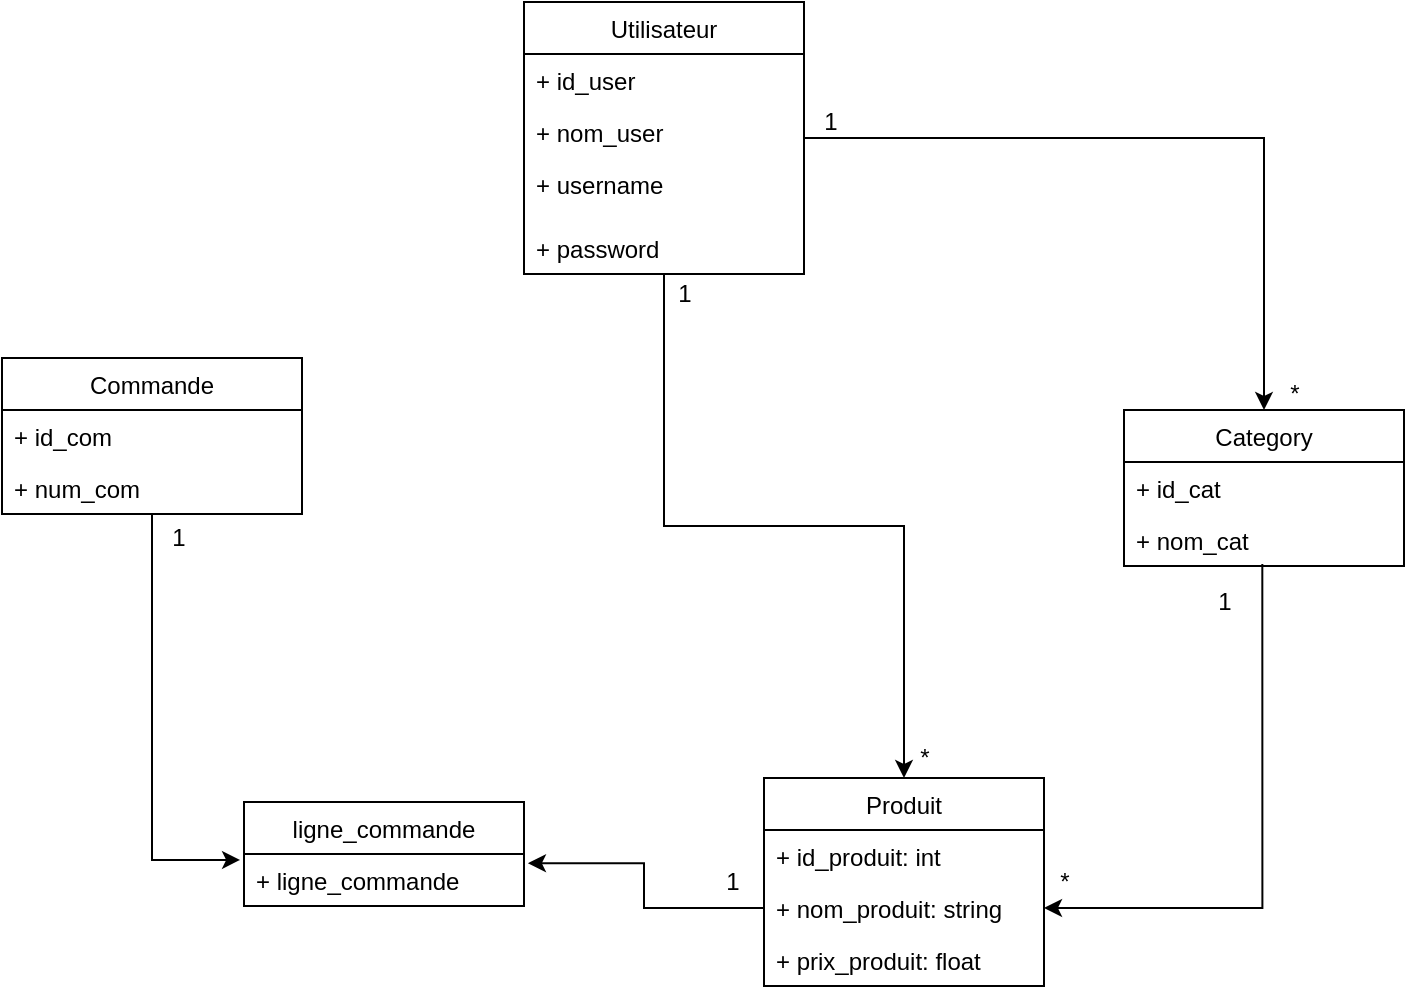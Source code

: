 <mxfile version="14.4.4" type="github">
  <diagram id="qKgihCfjs8VQ1l9GcSro" name="Page-1">
    <mxGraphModel dx="1038" dy="548" grid="1" gridSize="10" guides="1" tooltips="1" connect="1" arrows="1" fold="1" page="1" pageScale="1" pageWidth="827" pageHeight="1169" math="0" shadow="0">
      <root>
        <mxCell id="0" />
        <mxCell id="1" parent="0" />
        <mxCell id="YzIBtK6eq3C9QSKf3NXg-1" style="edgeStyle=orthogonalEdgeStyle;rounded=0;orthogonalLoop=1;jettySize=auto;html=1;entryX=0.5;entryY=0;entryDx=0;entryDy=0;" edge="1" parent="1" source="52ufz_NTefzQWGk7MAV9-1" target="52ufz_NTefzQWGk7MAV9-20">
          <mxGeometry relative="1" as="geometry" />
        </mxCell>
        <mxCell id="YzIBtK6eq3C9QSKf3NXg-4" style="edgeStyle=orthogonalEdgeStyle;rounded=0;orthogonalLoop=1;jettySize=auto;html=1;entryX=0.5;entryY=0;entryDx=0;entryDy=0;" edge="1" parent="1" source="52ufz_NTefzQWGk7MAV9-1" target="52ufz_NTefzQWGk7MAV9-7">
          <mxGeometry relative="1" as="geometry" />
        </mxCell>
        <mxCell id="52ufz_NTefzQWGk7MAV9-1" value="Utilisateur" style="swimlane;fontStyle=0;childLayout=stackLayout;horizontal=1;startSize=26;fillColor=none;horizontalStack=0;resizeParent=1;resizeParentMax=0;resizeLast=0;collapsible=1;marginBottom=0;" parent="1" vertex="1">
          <mxGeometry x="300" y="10" width="140" height="136" as="geometry" />
        </mxCell>
        <mxCell id="52ufz_NTefzQWGk7MAV9-2" value="+ id_user" style="text;strokeColor=none;fillColor=none;align=left;verticalAlign=top;spacingLeft=4;spacingRight=4;overflow=hidden;rotatable=0;points=[[0,0.5],[1,0.5]];portConstraint=eastwest;" parent="52ufz_NTefzQWGk7MAV9-1" vertex="1">
          <mxGeometry y="26" width="140" height="26" as="geometry" />
        </mxCell>
        <mxCell id="52ufz_NTefzQWGk7MAV9-3" value="+ nom_user " style="text;strokeColor=none;fillColor=none;align=left;verticalAlign=top;spacingLeft=4;spacingRight=4;overflow=hidden;rotatable=0;points=[[0,0.5],[1,0.5]];portConstraint=eastwest;" parent="52ufz_NTefzQWGk7MAV9-1" vertex="1">
          <mxGeometry y="52" width="140" height="26" as="geometry" />
        </mxCell>
        <mxCell id="52ufz_NTefzQWGk7MAV9-4" value="+ username" style="text;strokeColor=none;fillColor=none;align=left;verticalAlign=top;spacingLeft=4;spacingRight=4;overflow=hidden;rotatable=0;points=[[0,0.5],[1,0.5]];portConstraint=eastwest;" parent="52ufz_NTefzQWGk7MAV9-1" vertex="1">
          <mxGeometry y="78" width="140" height="32" as="geometry" />
        </mxCell>
        <mxCell id="52ufz_NTefzQWGk7MAV9-6" value="+ password" style="text;strokeColor=none;fillColor=none;align=left;verticalAlign=top;spacingLeft=4;spacingRight=4;overflow=hidden;rotatable=0;points=[[0,0.5],[1,0.5]];portConstraint=eastwest;" parent="52ufz_NTefzQWGk7MAV9-1" vertex="1">
          <mxGeometry y="110" width="140" height="26" as="geometry" />
        </mxCell>
        <mxCell id="52ufz_NTefzQWGk7MAV9-7" value="Category" style="swimlane;fontStyle=0;childLayout=stackLayout;horizontal=1;startSize=26;fillColor=none;horizontalStack=0;resizeParent=1;resizeParentMax=0;resizeLast=0;collapsible=1;marginBottom=0;" parent="1" vertex="1">
          <mxGeometry x="600" y="214" width="140" height="78" as="geometry" />
        </mxCell>
        <mxCell id="52ufz_NTefzQWGk7MAV9-8" value="+ id_cat" style="text;strokeColor=none;fillColor=none;align=left;verticalAlign=top;spacingLeft=4;spacingRight=4;overflow=hidden;rotatable=0;points=[[0,0.5],[1,0.5]];portConstraint=eastwest;" parent="52ufz_NTefzQWGk7MAV9-7" vertex="1">
          <mxGeometry y="26" width="140" height="26" as="geometry" />
        </mxCell>
        <mxCell id="52ufz_NTefzQWGk7MAV9-9" value="+ nom_cat" style="text;strokeColor=none;fillColor=none;align=left;verticalAlign=top;spacingLeft=4;spacingRight=4;overflow=hidden;rotatable=0;points=[[0,0.5],[1,0.5]];portConstraint=eastwest;" parent="52ufz_NTefzQWGk7MAV9-7" vertex="1">
          <mxGeometry y="52" width="140" height="26" as="geometry" />
        </mxCell>
        <mxCell id="YzIBtK6eq3C9QSKf3NXg-13" style="edgeStyle=orthogonalEdgeStyle;rounded=0;orthogonalLoop=1;jettySize=auto;html=1;entryX=-0.014;entryY=0.115;entryDx=0;entryDy=0;entryPerimeter=0;" edge="1" parent="1" source="52ufz_NTefzQWGk7MAV9-11" target="YzIBtK6eq3C9QSKf3NXg-8">
          <mxGeometry relative="1" as="geometry" />
        </mxCell>
        <mxCell id="52ufz_NTefzQWGk7MAV9-11" value="Commande" style="swimlane;fontStyle=0;childLayout=stackLayout;horizontal=1;startSize=26;fillColor=none;horizontalStack=0;resizeParent=1;resizeParentMax=0;resizeLast=0;collapsible=1;marginBottom=0;" parent="1" vertex="1">
          <mxGeometry x="39" y="188" width="150" height="78" as="geometry" />
        </mxCell>
        <mxCell id="52ufz_NTefzQWGk7MAV9-12" value="+ id_com" style="text;strokeColor=none;fillColor=none;align=left;verticalAlign=top;spacingLeft=4;spacingRight=4;overflow=hidden;rotatable=0;points=[[0,0.5],[1,0.5]];portConstraint=eastwest;" parent="52ufz_NTefzQWGk7MAV9-11" vertex="1">
          <mxGeometry y="26" width="150" height="26" as="geometry" />
        </mxCell>
        <mxCell id="52ufz_NTefzQWGk7MAV9-13" value="+ num_com" style="text;strokeColor=none;fillColor=none;align=left;verticalAlign=top;spacingLeft=4;spacingRight=4;overflow=hidden;rotatable=0;points=[[0,0.5],[1,0.5]];portConstraint=eastwest;" parent="52ufz_NTefzQWGk7MAV9-11" vertex="1">
          <mxGeometry y="52" width="150" height="26" as="geometry" />
        </mxCell>
        <mxCell id="52ufz_NTefzQWGk7MAV9-20" value="Produit" style="swimlane;fontStyle=0;childLayout=stackLayout;horizontal=1;startSize=26;fillColor=none;horizontalStack=0;resizeParent=1;resizeParentMax=0;resizeLast=0;collapsible=1;marginBottom=0;" parent="1" vertex="1">
          <mxGeometry x="420" y="398" width="140" height="104" as="geometry" />
        </mxCell>
        <mxCell id="52ufz_NTefzQWGk7MAV9-21" value="+ id_produit: int" style="text;strokeColor=none;fillColor=none;align=left;verticalAlign=top;spacingLeft=4;spacingRight=4;overflow=hidden;rotatable=0;points=[[0,0.5],[1,0.5]];portConstraint=eastwest;" parent="52ufz_NTefzQWGk7MAV9-20" vertex="1">
          <mxGeometry y="26" width="140" height="26" as="geometry" />
        </mxCell>
        <mxCell id="52ufz_NTefzQWGk7MAV9-22" value="+ nom_produit: string " style="text;strokeColor=none;fillColor=none;align=left;verticalAlign=top;spacingLeft=4;spacingRight=4;overflow=hidden;rotatable=0;points=[[0,0.5],[1,0.5]];portConstraint=eastwest;" parent="52ufz_NTefzQWGk7MAV9-20" vertex="1">
          <mxGeometry y="52" width="140" height="26" as="geometry" />
        </mxCell>
        <mxCell id="52ufz_NTefzQWGk7MAV9-23" value="+ prix_produit: float" style="text;strokeColor=none;fillColor=none;align=left;verticalAlign=top;spacingLeft=4;spacingRight=4;overflow=hidden;rotatable=0;points=[[0,0.5],[1,0.5]];portConstraint=eastwest;" parent="52ufz_NTefzQWGk7MAV9-20" vertex="1">
          <mxGeometry y="78" width="140" height="26" as="geometry" />
        </mxCell>
        <mxCell id="52ufz_NTefzQWGk7MAV9-24" style="edgeStyle=orthogonalEdgeStyle;rounded=0;orthogonalLoop=1;jettySize=auto;html=1;exitX=0.494;exitY=0.962;exitDx=0;exitDy=0;entryX=1;entryY=0.5;entryDx=0;entryDy=0;exitPerimeter=0;" parent="1" source="52ufz_NTefzQWGk7MAV9-9" target="52ufz_NTefzQWGk7MAV9-22" edge="1">
          <mxGeometry relative="1" as="geometry" />
        </mxCell>
        <mxCell id="52ufz_NTefzQWGk7MAV9-25" value="1" style="text;html=1;resizable=0;autosize=1;align=center;verticalAlign=middle;points=[];fillColor=none;strokeColor=none;rounded=0;" parent="1" vertex="1">
          <mxGeometry x="640" y="300" width="20" height="20" as="geometry" />
        </mxCell>
        <mxCell id="52ufz_NTefzQWGk7MAV9-26" value="*" style="text;html=1;resizable=0;autosize=1;align=center;verticalAlign=middle;points=[];fillColor=none;strokeColor=none;rounded=0;" parent="1" vertex="1">
          <mxGeometry x="560" y="440" width="20" height="20" as="geometry" />
        </mxCell>
        <mxCell id="AqeLAdhzTBgWkqnLhzzg-12" value="1" style="text;html=1;resizable=0;autosize=1;align=center;verticalAlign=middle;points=[];fillColor=none;strokeColor=none;rounded=0;" parent="1" vertex="1">
          <mxGeometry x="394" y="440" width="20" height="20" as="geometry" />
        </mxCell>
        <mxCell id="AqeLAdhzTBgWkqnLhzzg-13" value="1" style="text;html=1;resizable=0;autosize=1;align=center;verticalAlign=middle;points=[];fillColor=none;strokeColor=none;rounded=0;" parent="1" vertex="1">
          <mxGeometry x="117" y="268" width="20" height="20" as="geometry" />
        </mxCell>
        <mxCell id="YzIBtK6eq3C9QSKf3NXg-2" value="1" style="text;html=1;resizable=0;autosize=1;align=center;verticalAlign=middle;points=[];fillColor=none;strokeColor=none;rounded=0;" vertex="1" parent="1">
          <mxGeometry x="370" y="146" width="20" height="20" as="geometry" />
        </mxCell>
        <mxCell id="YzIBtK6eq3C9QSKf3NXg-3" value="*" style="text;html=1;resizable=0;autosize=1;align=center;verticalAlign=middle;points=[];fillColor=none;strokeColor=none;rounded=0;" vertex="1" parent="1">
          <mxGeometry x="490" y="378" width="20" height="20" as="geometry" />
        </mxCell>
        <mxCell id="YzIBtK6eq3C9QSKf3NXg-5" value="1" style="text;html=1;resizable=0;autosize=1;align=center;verticalAlign=middle;points=[];fillColor=none;strokeColor=none;rounded=0;" vertex="1" parent="1">
          <mxGeometry x="443" y="60" width="20" height="20" as="geometry" />
        </mxCell>
        <mxCell id="YzIBtK6eq3C9QSKf3NXg-6" value="*" style="text;html=1;resizable=0;autosize=1;align=center;verticalAlign=middle;points=[];fillColor=none;strokeColor=none;rounded=0;" vertex="1" parent="1">
          <mxGeometry x="675" y="196" width="20" height="20" as="geometry" />
        </mxCell>
        <mxCell id="YzIBtK6eq3C9QSKf3NXg-7" value="ligne_commande" style="swimlane;fontStyle=0;childLayout=stackLayout;horizontal=1;startSize=26;fillColor=none;horizontalStack=0;resizeParent=1;resizeParentMax=0;resizeLast=0;collapsible=1;marginBottom=0;" vertex="1" parent="1">
          <mxGeometry x="160" y="410" width="140" height="52" as="geometry" />
        </mxCell>
        <mxCell id="YzIBtK6eq3C9QSKf3NXg-8" value="+ ligne_commande" style="text;strokeColor=none;fillColor=none;align=left;verticalAlign=top;spacingLeft=4;spacingRight=4;overflow=hidden;rotatable=0;points=[[0,0.5],[1,0.5]];portConstraint=eastwest;" vertex="1" parent="YzIBtK6eq3C9QSKf3NXg-7">
          <mxGeometry y="26" width="140" height="26" as="geometry" />
        </mxCell>
        <mxCell id="YzIBtK6eq3C9QSKf3NXg-12" style="edgeStyle=orthogonalEdgeStyle;rounded=0;orthogonalLoop=1;jettySize=auto;html=1;entryX=1.014;entryY=0.177;entryDx=0;entryDy=0;entryPerimeter=0;" edge="1" parent="1" source="52ufz_NTefzQWGk7MAV9-22" target="YzIBtK6eq3C9QSKf3NXg-8">
          <mxGeometry relative="1" as="geometry" />
        </mxCell>
      </root>
    </mxGraphModel>
  </diagram>
</mxfile>
